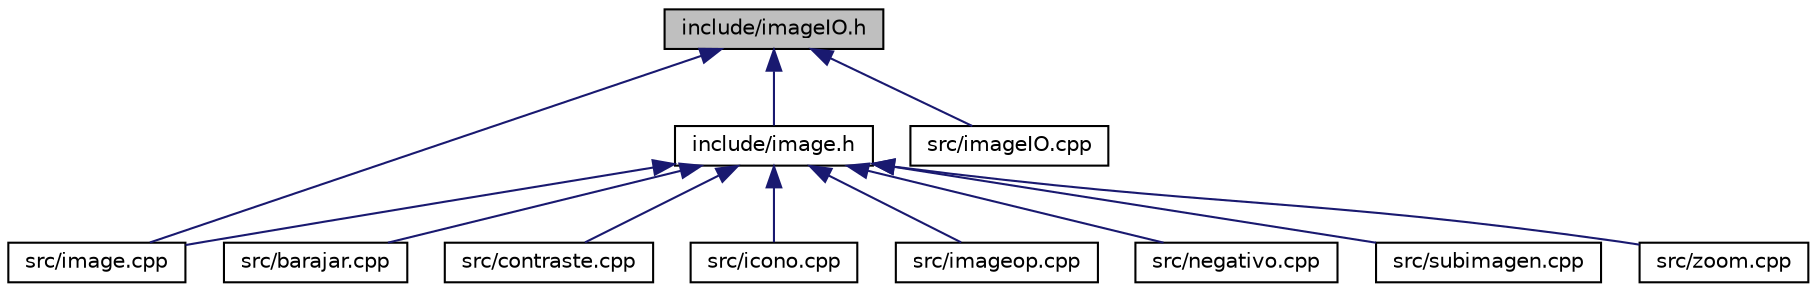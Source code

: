 digraph "include/imageIO.h"
{
 // LATEX_PDF_SIZE
  edge [fontname="Helvetica",fontsize="10",labelfontname="Helvetica",labelfontsize="10"];
  node [fontname="Helvetica",fontsize="10",shape=record];
  Node1 [label="include/imageIO.h",height=0.2,width=0.4,color="black", fillcolor="grey75", style="filled", fontcolor="black",tooltip="Fichero cabecera para la E/S de imágenes."];
  Node1 -> Node2 [dir="back",color="midnightblue",fontsize="10",style="solid",fontname="Helvetica"];
  Node2 [label="include/image.h",height=0.2,width=0.4,color="black", fillcolor="white", style="filled",URL="$image_8h.html",tooltip="Cabecera para la clase Image."];
  Node2 -> Node3 [dir="back",color="midnightblue",fontsize="10",style="solid",fontname="Helvetica"];
  Node3 [label="src/barajar.cpp",height=0.2,width=0.4,color="black", fillcolor="white", style="filled",URL="$barajar_8cpp.html",tooltip="Fichero que permite ejecutar el método ShuffleRows sobre una imagen, es decir, barajar aleatoriamente..."];
  Node2 -> Node4 [dir="back",color="midnightblue",fontsize="10",style="solid",fontname="Helvetica"];
  Node4 [label="src/contraste.cpp",height=0.2,width=0.4,color="black", fillcolor="white", style="filled",URL="$contraste_8cpp.html",tooltip="Fichero que permite ejecutar el método AdjustContrast sobre una imagen, es decir, ajustar su contrast..."];
  Node2 -> Node5 [dir="back",color="midnightblue",fontsize="10",style="solid",fontname="Helvetica"];
  Node5 [label="src/icono.cpp",height=0.2,width=0.4,color="black", fillcolor="white", style="filled",URL="$icono_8cpp.html",tooltip="Fichero que permite ejecutar el método Subsample sobre una imagen, es decir, generar un icono de la i..."];
  Node2 -> Node6 [dir="back",color="midnightblue",fontsize="10",style="solid",fontname="Helvetica"];
  Node6 [label="src/image.cpp",height=0.2,width=0.4,color="black", fillcolor="white", style="filled",URL="$image_8cpp.html",tooltip="Fichero con definiciones para los métodos primitivos de la clase Image."];
  Node2 -> Node7 [dir="back",color="midnightblue",fontsize="10",style="solid",fontname="Helvetica"];
  Node7 [label="src/imageop.cpp",height=0.2,width=0.4,color="black", fillcolor="white", style="filled",URL="$imageop_8cpp.html",tooltip="Fichero con definiciones para el resto de métodos de la clase Image."];
  Node2 -> Node8 [dir="back",color="midnightblue",fontsize="10",style="solid",fontname="Helvetica"];
  Node8 [label="src/negativo.cpp",height=0.2,width=0.4,color="black", fillcolor="white", style="filled",URL="$negativo_8cpp.html",tooltip="Fichero que permite ejecutar el método Invert sobre una imagen, es decir, invertir la imagen (hacer s..."];
  Node2 -> Node9 [dir="back",color="midnightblue",fontsize="10",style="solid",fontname="Helvetica"];
  Node9 [label="src/subimagen.cpp",height=0.2,width=0.4,color="black", fillcolor="white", style="filled",URL="$subimagen_8cpp.html",tooltip="Fichero que permite ejecutar el método Crop sobre una imagen, es decir, generar una subimagen."];
  Node2 -> Node10 [dir="back",color="midnightblue",fontsize="10",style="solid",fontname="Helvetica"];
  Node10 [label="src/zoom.cpp",height=0.2,width=0.4,color="black", fillcolor="white", style="filled",URL="$zoom_8cpp.html",tooltip="Fichero que permite ejecutar el método Zoom sobre una imagen."];
  Node1 -> Node6 [dir="back",color="midnightblue",fontsize="10",style="solid",fontname="Helvetica"];
  Node1 -> Node11 [dir="back",color="midnightblue",fontsize="10",style="solid",fontname="Helvetica"];
  Node11 [label="src/imageIO.cpp",height=0.2,width=0.4,color="black", fillcolor="white", style="filled",URL="$imageIO_8cpp.html",tooltip="Fichero con definiciones para la E/S de imágenes."];
}

